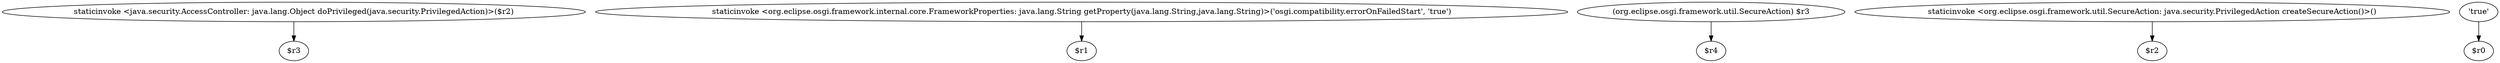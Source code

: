 digraph g {
0[label="staticinvoke <java.security.AccessController: java.lang.Object doPrivileged(java.security.PrivilegedAction)>($r2)"]
1[label="$r3"]
0->1[label=""]
2[label="staticinvoke <org.eclipse.osgi.framework.internal.core.FrameworkProperties: java.lang.String getProperty(java.lang.String,java.lang.String)>('osgi.compatibility.errorOnFailedStart', 'true')"]
3[label="$r1"]
2->3[label=""]
4[label="(org.eclipse.osgi.framework.util.SecureAction) $r3"]
5[label="$r4"]
4->5[label=""]
6[label="staticinvoke <org.eclipse.osgi.framework.util.SecureAction: java.security.PrivilegedAction createSecureAction()>()"]
7[label="$r2"]
6->7[label=""]
8[label="'true'"]
9[label="$r0"]
8->9[label=""]
}